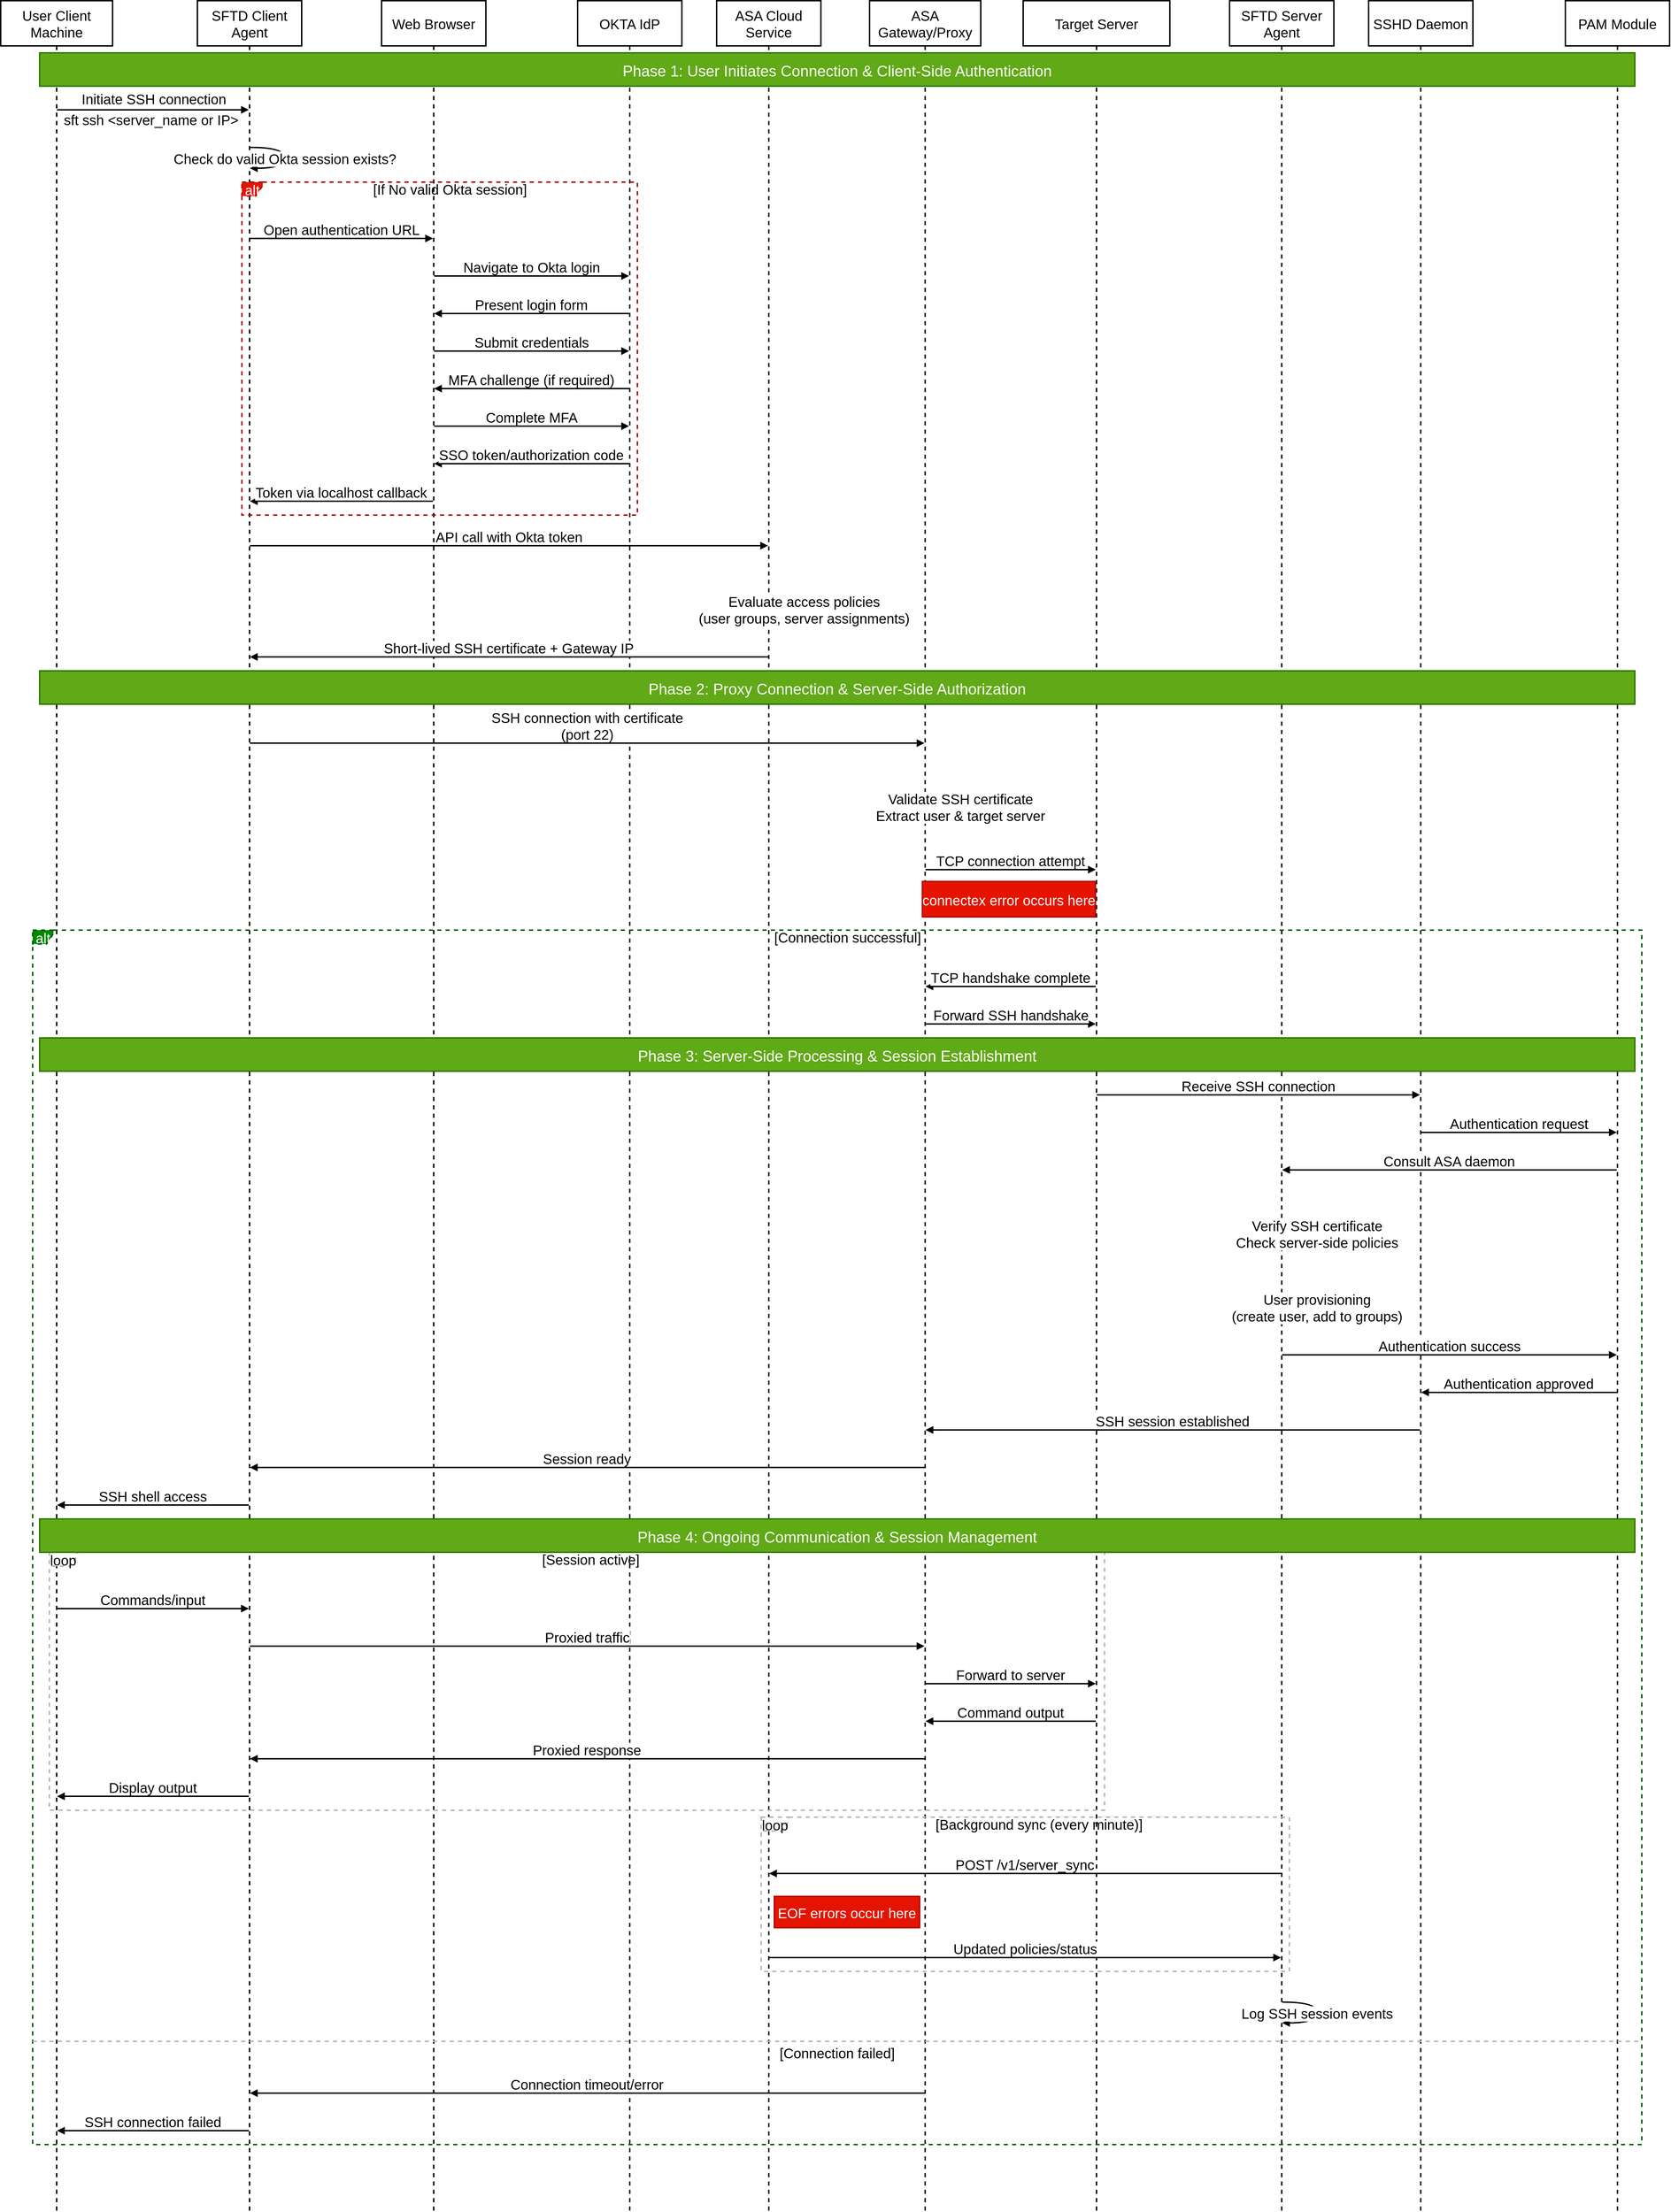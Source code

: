 <mxfile version="27.1.6">
  <diagram name="Page-1" id="YXxDpN19LUlCQpWl19Bw">
    <mxGraphModel dx="3000" dy="1192" grid="0" gridSize="10" guides="1" tooltips="1" connect="1" arrows="1" fold="1" page="0" pageScale="1" pageWidth="827" pageHeight="1169" math="0" shadow="0">
      <root>
        <mxCell id="0" />
        <mxCell id="1" parent="0" />
        <mxCell id="544hrU-uV9JZfV1vbPOJ-1" value="User Client Machine" style="shape=umlLifeline;perimeter=lifelinePerimeter;whiteSpace=wrap;container=1;dropTarget=0;collapsible=0;recursiveResize=0;outlineConnect=0;portConstraint=eastwest;newEdgeStyle={&quot;edgeStyle&quot;:&quot;elbowEdgeStyle&quot;,&quot;elbow&quot;:&quot;vertical&quot;,&quot;curved&quot;:0,&quot;rounded&quot;:0};size=65;strokeWidth=2;fontSize=20;" vertex="1" parent="1">
          <mxGeometry x="20" y="50" width="161" height="3179" as="geometry" />
        </mxCell>
        <mxCell id="544hrU-uV9JZfV1vbPOJ-2" value="SFTD Client Agent" style="shape=umlLifeline;perimeter=lifelinePerimeter;whiteSpace=wrap;container=1;dropTarget=0;collapsible=0;recursiveResize=0;outlineConnect=0;portConstraint=eastwest;newEdgeStyle={&quot;edgeStyle&quot;:&quot;elbowEdgeStyle&quot;,&quot;elbow&quot;:&quot;vertical&quot;,&quot;curved&quot;:0,&quot;rounded&quot;:0};size=65;strokeWidth=2;fontSize=20;" vertex="1" parent="1">
          <mxGeometry x="303" y="50" width="150" height="3179" as="geometry" />
        </mxCell>
        <mxCell id="544hrU-uV9JZfV1vbPOJ-3" value="Web Browser" style="shape=umlLifeline;perimeter=lifelinePerimeter;whiteSpace=wrap;container=1;dropTarget=0;collapsible=0;recursiveResize=0;outlineConnect=0;portConstraint=eastwest;newEdgeStyle={&quot;edgeStyle&quot;:&quot;elbowEdgeStyle&quot;,&quot;elbow&quot;:&quot;vertical&quot;,&quot;curved&quot;:0,&quot;rounded&quot;:0};size=65;strokeWidth=2;fontSize=20;" vertex="1" parent="1">
          <mxGeometry x="568" y="50" width="150" height="3179" as="geometry" />
        </mxCell>
        <mxCell id="544hrU-uV9JZfV1vbPOJ-4" value="OKTA IdP" style="shape=umlLifeline;perimeter=lifelinePerimeter;whiteSpace=wrap;container=1;dropTarget=0;collapsible=0;recursiveResize=0;outlineConnect=0;portConstraint=eastwest;newEdgeStyle={&quot;edgeStyle&quot;:&quot;elbowEdgeStyle&quot;,&quot;elbow&quot;:&quot;vertical&quot;,&quot;curved&quot;:0,&quot;rounded&quot;:0};size=65;strokeWidth=2;fontSize=20;" vertex="1" parent="1">
          <mxGeometry x="850" y="50" width="150" height="3179" as="geometry" />
        </mxCell>
        <mxCell id="544hrU-uV9JZfV1vbPOJ-5" value="ASA Cloud Service" style="shape=umlLifeline;perimeter=lifelinePerimeter;whiteSpace=wrap;container=1;dropTarget=0;collapsible=0;recursiveResize=0;outlineConnect=0;portConstraint=eastwest;newEdgeStyle={&quot;edgeStyle&quot;:&quot;elbowEdgeStyle&quot;,&quot;elbow&quot;:&quot;vertical&quot;,&quot;curved&quot;:0,&quot;rounded&quot;:0};size=65;strokeWidth=2;fontSize=20;" vertex="1" parent="1">
          <mxGeometry x="1050" y="50" width="150" height="3179" as="geometry" />
        </mxCell>
        <mxCell id="544hrU-uV9JZfV1vbPOJ-6" value="ASA Gateway/Proxy" style="shape=umlLifeline;perimeter=lifelinePerimeter;whiteSpace=wrap;container=1;dropTarget=0;collapsible=0;recursiveResize=0;outlineConnect=0;portConstraint=eastwest;newEdgeStyle={&quot;edgeStyle&quot;:&quot;elbowEdgeStyle&quot;,&quot;elbow&quot;:&quot;vertical&quot;,&quot;curved&quot;:0,&quot;rounded&quot;:0};size=65;strokeWidth=2;fontSize=20;" vertex="1" parent="1">
          <mxGeometry x="1270" y="50" width="160" height="3179" as="geometry" />
        </mxCell>
        <mxCell id="544hrU-uV9JZfV1vbPOJ-7" value="Target Server" style="shape=umlLifeline;perimeter=lifelinePerimeter;whiteSpace=wrap;container=1;dropTarget=0;collapsible=0;recursiveResize=0;outlineConnect=0;portConstraint=eastwest;newEdgeStyle={&quot;edgeStyle&quot;:&quot;elbowEdgeStyle&quot;,&quot;elbow&quot;:&quot;vertical&quot;,&quot;curved&quot;:0,&quot;rounded&quot;:0};size=65;strokeWidth=2;fontSize=20;" vertex="1" parent="1">
          <mxGeometry x="1491" y="50" width="211" height="3179" as="geometry" />
        </mxCell>
        <mxCell id="544hrU-uV9JZfV1vbPOJ-8" value="SFTD Server Agent" style="shape=umlLifeline;perimeter=lifelinePerimeter;whiteSpace=wrap;container=1;dropTarget=0;collapsible=0;recursiveResize=0;outlineConnect=0;portConstraint=eastwest;newEdgeStyle={&quot;edgeStyle&quot;:&quot;elbowEdgeStyle&quot;,&quot;elbow&quot;:&quot;vertical&quot;,&quot;curved&quot;:0,&quot;rounded&quot;:0};size=65;strokeWidth=2;fontSize=20;" vertex="1" parent="1">
          <mxGeometry x="1788" y="50" width="150" height="3179" as="geometry" />
        </mxCell>
        <mxCell id="544hrU-uV9JZfV1vbPOJ-9" value="SSHD Daemon" style="shape=umlLifeline;perimeter=lifelinePerimeter;whiteSpace=wrap;container=1;dropTarget=0;collapsible=0;recursiveResize=0;outlineConnect=0;portConstraint=eastwest;newEdgeStyle={&quot;edgeStyle&quot;:&quot;elbowEdgeStyle&quot;,&quot;elbow&quot;:&quot;vertical&quot;,&quot;curved&quot;:0,&quot;rounded&quot;:0};size=65;strokeWidth=2;fontSize=20;" vertex="1" parent="1">
          <mxGeometry x="1988" y="50" width="150" height="3179" as="geometry" />
        </mxCell>
        <mxCell id="544hrU-uV9JZfV1vbPOJ-10" value="PAM Module" style="shape=umlLifeline;perimeter=lifelinePerimeter;whiteSpace=wrap;container=1;dropTarget=0;collapsible=0;recursiveResize=0;outlineConnect=0;portConstraint=eastwest;newEdgeStyle={&quot;edgeStyle&quot;:&quot;elbowEdgeStyle&quot;,&quot;elbow&quot;:&quot;vertical&quot;,&quot;curved&quot;:0,&quot;rounded&quot;:0};size=65;strokeWidth=2;fontSize=20;" vertex="1" parent="1">
          <mxGeometry x="2271" y="50" width="150" height="3179" as="geometry" />
        </mxCell>
        <mxCell id="544hrU-uV9JZfV1vbPOJ-11" value="alt" style="shape=umlFrame;dashed=1;pointerEvents=0;dropTarget=0;strokeColor=#B20000;height=20;width=30;fillColor=#e51400;fontColor=#ffffff;strokeWidth=2;fontSize=20;" vertex="1" parent="1">
          <mxGeometry x="367" y="311" width="569" height="479" as="geometry" />
        </mxCell>
        <mxCell id="544hrU-uV9JZfV1vbPOJ-12" value="[If No valid Okta session]" style="text;strokeColor=none;fillColor=none;align=center;verticalAlign=middle;whiteSpace=wrap;strokeWidth=2;fontSize=20;fontColor=default;fontStyle=0" vertex="1" parent="544hrU-uV9JZfV1vbPOJ-11">
          <mxGeometry x="30" width="539" height="20" as="geometry" />
        </mxCell>
        <mxCell id="544hrU-uV9JZfV1vbPOJ-13" value="loop" style="shape=umlFrame;dashed=1;pointerEvents=0;dropTarget=0;strokeColor=#B3B3B3;height=20;width=40;strokeWidth=2;fontSize=20;" vertex="1" parent="1">
          <mxGeometry x="90" y="2282" width="1518" height="371" as="geometry" />
        </mxCell>
        <mxCell id="544hrU-uV9JZfV1vbPOJ-14" value="[Session active]" style="text;strokeColor=none;fillColor=none;align=center;verticalAlign=middle;whiteSpace=wrap;strokeWidth=2;fontSize=20;" vertex="1" parent="544hrU-uV9JZfV1vbPOJ-13">
          <mxGeometry x="40" width="1478" height="20" as="geometry" />
        </mxCell>
        <mxCell id="544hrU-uV9JZfV1vbPOJ-15" value="loop" style="shape=umlFrame;dashed=1;pointerEvents=0;dropTarget=0;strokeColor=#B3B3B3;height=20;width=40;strokeWidth=2;fontSize=20;" vertex="1" parent="1">
          <mxGeometry x="1114" y="2663" width="760" height="222" as="geometry" />
        </mxCell>
        <mxCell id="544hrU-uV9JZfV1vbPOJ-16" value="[Background sync (every minute)]" style="text;strokeColor=none;fillColor=none;align=center;verticalAlign=middle;whiteSpace=wrap;strokeWidth=2;fontSize=20;" vertex="1" parent="544hrU-uV9JZfV1vbPOJ-15">
          <mxGeometry x="40" width="720" height="20" as="geometry" />
        </mxCell>
        <mxCell id="544hrU-uV9JZfV1vbPOJ-17" value="alt" style="shape=umlFrame;dashed=1;pointerEvents=0;dropTarget=0;strokeColor=#005700;height=20;width=30;strokeWidth=2;fontSize=20;fillColor=#008a00;fontColor=#ffffff;" vertex="1" parent="1">
          <mxGeometry x="66" y="1387" width="2315" height="1747" as="geometry" />
        </mxCell>
        <mxCell id="544hrU-uV9JZfV1vbPOJ-18" value="[Connection successful]" style="text;strokeColor=none;fillColor=none;align=center;verticalAlign=middle;whiteSpace=wrap;strokeWidth=2;fontSize=20;" vertex="1" parent="544hrU-uV9JZfV1vbPOJ-17">
          <mxGeometry x="30" width="2285" height="20" as="geometry" />
        </mxCell>
        <mxCell id="544hrU-uV9JZfV1vbPOJ-19" value="[Connection failed]" style="shape=line;dashed=1;whiteSpace=wrap;verticalAlign=top;labelPosition=center;verticalLabelPosition=middle;align=center;strokeColor=#B3B3B3;strokeWidth=2;fontSize=20;" vertex="1" parent="544hrU-uV9JZfV1vbPOJ-17">
          <mxGeometry y="1597" width="2315" height="3" as="geometry" />
        </mxCell>
        <mxCell id="544hrU-uV9JZfV1vbPOJ-20" value="sft ssh &lt;server_name or IP&gt;" style="verticalAlign=bottom;edgeStyle=elbowEdgeStyle;elbow=vertical;curved=0;rounded=0;endArrow=block;strokeWidth=2;fontSize=20;" edge="1" parent="1" source="544hrU-uV9JZfV1vbPOJ-1" target="544hrU-uV9JZfV1vbPOJ-2">
          <mxGeometry x="-0.024" y="-27" relative="1" as="geometry">
            <Array as="points">
              <mxPoint x="248" y="207" />
            </Array>
            <mxPoint x="1" as="offset" />
          </mxGeometry>
        </mxCell>
        <mxCell id="544hrU-uV9JZfV1vbPOJ-21" value="Check do valid Okta session exists?" style="curved=1;endArrow=block;rounded=0;strokeWidth=2;fontSize=20;" edge="1" parent="1" source="544hrU-uV9JZfV1vbPOJ-2" target="544hrU-uV9JZfV1vbPOJ-2">
          <mxGeometry relative="1" as="geometry">
            <Array as="points">
              <mxPoint x="429" y="261" />
              <mxPoint x="429" y="291" />
            </Array>
          </mxGeometry>
        </mxCell>
        <mxCell id="544hrU-uV9JZfV1vbPOJ-22" value="Open authentication URL" style="verticalAlign=bottom;edgeStyle=elbowEdgeStyle;elbow=vertical;curved=0;rounded=0;endArrow=block;strokeWidth=2;fontSize=20;" edge="1" parent="1" source="544hrU-uV9JZfV1vbPOJ-2" target="544hrU-uV9JZfV1vbPOJ-3">
          <mxGeometry relative="1" as="geometry">
            <Array as="points">
              <mxPoint x="519" y="392" />
            </Array>
          </mxGeometry>
        </mxCell>
        <mxCell id="544hrU-uV9JZfV1vbPOJ-23" value="Navigate to Okta login" style="verticalAlign=bottom;edgeStyle=elbowEdgeStyle;elbow=vertical;curved=0;rounded=0;endArrow=block;strokeWidth=2;fontSize=20;" edge="1" parent="1" source="544hrU-uV9JZfV1vbPOJ-3" target="544hrU-uV9JZfV1vbPOJ-4">
          <mxGeometry relative="1" as="geometry">
            <Array as="points">
              <mxPoint x="792" y="446" />
            </Array>
          </mxGeometry>
        </mxCell>
        <mxCell id="544hrU-uV9JZfV1vbPOJ-24" value="Present login form" style="verticalAlign=bottom;edgeStyle=elbowEdgeStyle;elbow=vertical;curved=0;rounded=0;endArrow=block;strokeWidth=2;fontSize=20;" edge="1" parent="1" source="544hrU-uV9JZfV1vbPOJ-4" target="544hrU-uV9JZfV1vbPOJ-3">
          <mxGeometry relative="1" as="geometry">
            <Array as="points">
              <mxPoint x="795" y="500" />
            </Array>
          </mxGeometry>
        </mxCell>
        <mxCell id="544hrU-uV9JZfV1vbPOJ-25" value="Submit credentials" style="verticalAlign=bottom;edgeStyle=elbowEdgeStyle;elbow=vertical;curved=0;rounded=0;endArrow=block;strokeWidth=2;fontSize=20;" edge="1" parent="1" source="544hrU-uV9JZfV1vbPOJ-3" target="544hrU-uV9JZfV1vbPOJ-4">
          <mxGeometry relative="1" as="geometry">
            <Array as="points">
              <mxPoint x="792" y="554" />
            </Array>
          </mxGeometry>
        </mxCell>
        <mxCell id="544hrU-uV9JZfV1vbPOJ-26" value="MFA challenge (if required)" style="verticalAlign=bottom;edgeStyle=elbowEdgeStyle;elbow=vertical;curved=0;rounded=0;endArrow=block;strokeWidth=2;fontSize=20;" edge="1" parent="1" source="544hrU-uV9JZfV1vbPOJ-4" target="544hrU-uV9JZfV1vbPOJ-3">
          <mxGeometry relative="1" as="geometry">
            <Array as="points">
              <mxPoint x="795" y="608" />
            </Array>
          </mxGeometry>
        </mxCell>
        <mxCell id="544hrU-uV9JZfV1vbPOJ-27" value="Complete MFA" style="verticalAlign=bottom;edgeStyle=elbowEdgeStyle;elbow=vertical;curved=0;rounded=0;endArrow=block;strokeWidth=2;fontSize=20;" edge="1" parent="1" source="544hrU-uV9JZfV1vbPOJ-3" target="544hrU-uV9JZfV1vbPOJ-4">
          <mxGeometry relative="1" as="geometry">
            <Array as="points">
              <mxPoint x="792" y="662" />
            </Array>
          </mxGeometry>
        </mxCell>
        <mxCell id="544hrU-uV9JZfV1vbPOJ-28" value="SSO token/authorization code" style="verticalAlign=bottom;edgeStyle=elbowEdgeStyle;elbow=vertical;curved=0;rounded=0;endArrow=block;strokeWidth=2;fontSize=20;" edge="1" parent="1" source="544hrU-uV9JZfV1vbPOJ-4" target="544hrU-uV9JZfV1vbPOJ-3">
          <mxGeometry relative="1" as="geometry">
            <Array as="points">
              <mxPoint x="795" y="716" />
            </Array>
          </mxGeometry>
        </mxCell>
        <mxCell id="544hrU-uV9JZfV1vbPOJ-29" value="Token via localhost callback" style="verticalAlign=bottom;edgeStyle=elbowEdgeStyle;elbow=vertical;curved=0;rounded=0;endArrow=block;strokeWidth=2;fontSize=20;" edge="1" parent="1" source="544hrU-uV9JZfV1vbPOJ-3" target="544hrU-uV9JZfV1vbPOJ-2">
          <mxGeometry relative="1" as="geometry">
            <Array as="points">
              <mxPoint x="522" y="770" />
            </Array>
          </mxGeometry>
        </mxCell>
        <mxCell id="544hrU-uV9JZfV1vbPOJ-30" value="API call with Okta token" style="verticalAlign=bottom;edgeStyle=elbowEdgeStyle;elbow=vertical;curved=0;rounded=0;endArrow=block;strokeWidth=2;fontSize=20;" edge="1" parent="1" source="544hrU-uV9JZfV1vbPOJ-2" target="544hrU-uV9JZfV1vbPOJ-5">
          <mxGeometry relative="1" as="geometry">
            <Array as="points">
              <mxPoint x="760" y="834" />
            </Array>
          </mxGeometry>
        </mxCell>
        <mxCell id="544hrU-uV9JZfV1vbPOJ-31" value="Evaluate access policies&#xa;(user groups, server assignments)" style="curved=1;endArrow=block;rounded=0;strokeWidth=2;fontSize=20;" edge="1" parent="1" source="544hrU-uV9JZfV1vbPOJ-5" target="544hrU-uV9JZfV1vbPOJ-5">
          <mxGeometry relative="1" as="geometry">
            <Array as="points">
              <mxPoint x="1176" y="910" />
              <mxPoint x="1176" y="940" />
            </Array>
          </mxGeometry>
        </mxCell>
        <mxCell id="544hrU-uV9JZfV1vbPOJ-32" value="Short-lived SSH certificate + Gateway IP" style="verticalAlign=bottom;edgeStyle=elbowEdgeStyle;elbow=vertical;curved=0;rounded=0;endArrow=block;strokeWidth=2;fontSize=20;" edge="1" parent="1" source="544hrU-uV9JZfV1vbPOJ-5" target="544hrU-uV9JZfV1vbPOJ-2">
          <mxGeometry relative="1" as="geometry">
            <Array as="points">
              <mxPoint x="763" y="994" />
            </Array>
          </mxGeometry>
        </mxCell>
        <mxCell id="544hrU-uV9JZfV1vbPOJ-33" value="SSH connection with certificate&#xa;(port 22)" style="verticalAlign=bottom;edgeStyle=elbowEdgeStyle;elbow=vertical;curved=0;rounded=0;endArrow=block;strokeWidth=2;fontSize=20;" edge="1" parent="1" source="544hrU-uV9JZfV1vbPOJ-2" target="544hrU-uV9JZfV1vbPOJ-6">
          <mxGeometry relative="1" as="geometry">
            <Array as="points">
              <mxPoint x="872" y="1118" />
            </Array>
          </mxGeometry>
        </mxCell>
        <mxCell id="544hrU-uV9JZfV1vbPOJ-34" value="Validate SSH certificate&#xa;Extract user &amp; target server" style="curved=1;endArrow=block;rounded=0;strokeWidth=2;fontSize=20;" edge="1" parent="1" source="544hrU-uV9JZfV1vbPOJ-6" target="544hrU-uV9JZfV1vbPOJ-6">
          <mxGeometry relative="1" as="geometry">
            <Array as="points">
              <mxPoint x="1401" y="1194" />
              <mxPoint x="1401" y="1224" />
            </Array>
          </mxGeometry>
        </mxCell>
        <mxCell id="544hrU-uV9JZfV1vbPOJ-35" value="TCP connection attempt" style="verticalAlign=bottom;edgeStyle=elbowEdgeStyle;elbow=vertical;curved=0;rounded=0;endArrow=block;strokeWidth=2;fontSize=20;" edge="1" parent="1" source="544hrU-uV9JZfV1vbPOJ-6" target="544hrU-uV9JZfV1vbPOJ-7">
          <mxGeometry relative="1" as="geometry">
            <Array as="points">
              <mxPoint x="1482" y="1300" />
            </Array>
          </mxGeometry>
        </mxCell>
        <mxCell id="544hrU-uV9JZfV1vbPOJ-36" value="TCP handshake complete" style="verticalAlign=bottom;edgeStyle=elbowEdgeStyle;elbow=vertical;curved=0;rounded=0;endArrow=block;strokeWidth=2;fontSize=20;" edge="1" parent="1" source="544hrU-uV9JZfV1vbPOJ-7" target="544hrU-uV9JZfV1vbPOJ-6">
          <mxGeometry relative="1" as="geometry">
            <Array as="points">
              <mxPoint x="1485" y="1468" />
            </Array>
          </mxGeometry>
        </mxCell>
        <mxCell id="544hrU-uV9JZfV1vbPOJ-37" value="Forward SSH handshake" style="verticalAlign=bottom;edgeStyle=elbowEdgeStyle;elbow=vertical;curved=0;rounded=0;endArrow=block;strokeWidth=2;fontSize=20;" edge="1" parent="1" source="544hrU-uV9JZfV1vbPOJ-6" target="544hrU-uV9JZfV1vbPOJ-7">
          <mxGeometry x="0.004" relative="1" as="geometry">
            <Array as="points">
              <mxPoint x="1482" y="1522" />
            </Array>
            <mxPoint as="offset" />
          </mxGeometry>
        </mxCell>
        <mxCell id="544hrU-uV9JZfV1vbPOJ-38" value="Receive SSH connection" style="verticalAlign=bottom;edgeStyle=elbowEdgeStyle;elbow=vertical;curved=0;rounded=0;endArrow=block;strokeWidth=2;fontSize=20;" edge="1" parent="1" source="544hrU-uV9JZfV1vbPOJ-7" target="544hrU-uV9JZfV1vbPOJ-9">
          <mxGeometry relative="1" as="geometry">
            <Array as="points">
              <mxPoint x="1838" y="1624" />
            </Array>
          </mxGeometry>
        </mxCell>
        <mxCell id="544hrU-uV9JZfV1vbPOJ-39" value="Authentication request" style="verticalAlign=bottom;edgeStyle=elbowEdgeStyle;elbow=vertical;curved=0;rounded=0;endArrow=block;strokeWidth=2;fontSize=20;" edge="1" parent="1" source="544hrU-uV9JZfV1vbPOJ-9" target="544hrU-uV9JZfV1vbPOJ-10">
          <mxGeometry relative="1" as="geometry">
            <Array as="points">
              <mxPoint x="2213" y="1678" />
            </Array>
          </mxGeometry>
        </mxCell>
        <mxCell id="544hrU-uV9JZfV1vbPOJ-40" value="Consult ASA daemon" style="verticalAlign=bottom;edgeStyle=elbowEdgeStyle;elbow=vertical;curved=0;rounded=0;endArrow=block;strokeWidth=2;fontSize=20;" edge="1" parent="1" source="544hrU-uV9JZfV1vbPOJ-10" target="544hrU-uV9JZfV1vbPOJ-8">
          <mxGeometry relative="1" as="geometry">
            <Array as="points">
              <mxPoint x="2116" y="1732" />
            </Array>
          </mxGeometry>
        </mxCell>
        <mxCell id="544hrU-uV9JZfV1vbPOJ-41" value="Verify SSH certificate&#xa;Check server-side policies" style="curved=1;endArrow=block;rounded=0;strokeWidth=2;fontSize=20;" edge="1" parent="1" source="544hrU-uV9JZfV1vbPOJ-8" target="544hrU-uV9JZfV1vbPOJ-8">
          <mxGeometry relative="1" as="geometry">
            <Array as="points">
              <mxPoint x="1914" y="1808" />
              <mxPoint x="1914" y="1838" />
            </Array>
          </mxGeometry>
        </mxCell>
        <mxCell id="544hrU-uV9JZfV1vbPOJ-42" value="User provisioning&#xa;(create user, add to groups)" style="curved=1;endArrow=block;rounded=0;strokeWidth=2;fontSize=20;" edge="1" parent="1" source="544hrU-uV9JZfV1vbPOJ-8" target="544hrU-uV9JZfV1vbPOJ-8">
          <mxGeometry relative="1" as="geometry">
            <Array as="points">
              <mxPoint x="1914" y="1914" />
              <mxPoint x="1914" y="1944" />
            </Array>
          </mxGeometry>
        </mxCell>
        <mxCell id="544hrU-uV9JZfV1vbPOJ-43" value="Authentication success" style="verticalAlign=bottom;edgeStyle=elbowEdgeStyle;elbow=vertical;curved=0;rounded=0;endArrow=block;strokeWidth=2;fontSize=20;" edge="1" parent="1" source="544hrU-uV9JZfV1vbPOJ-8" target="544hrU-uV9JZfV1vbPOJ-10">
          <mxGeometry relative="1" as="geometry">
            <Array as="points">
              <mxPoint x="2113" y="1998" />
            </Array>
          </mxGeometry>
        </mxCell>
        <mxCell id="544hrU-uV9JZfV1vbPOJ-44" value="Authentication approved" style="verticalAlign=bottom;edgeStyle=elbowEdgeStyle;elbow=vertical;curved=0;rounded=0;endArrow=block;strokeWidth=2;fontSize=20;" edge="1" parent="1" source="544hrU-uV9JZfV1vbPOJ-10" target="544hrU-uV9JZfV1vbPOJ-9">
          <mxGeometry relative="1" as="geometry">
            <Array as="points">
              <mxPoint x="2216" y="2052" />
            </Array>
          </mxGeometry>
        </mxCell>
        <mxCell id="544hrU-uV9JZfV1vbPOJ-45" value="SSH session established" style="verticalAlign=bottom;edgeStyle=elbowEdgeStyle;elbow=vertical;curved=0;rounded=0;endArrow=block;strokeWidth=2;fontSize=20;" edge="1" parent="1" source="544hrU-uV9JZfV1vbPOJ-9" target="544hrU-uV9JZfV1vbPOJ-6">
          <mxGeometry relative="1" as="geometry">
            <Array as="points">
              <mxPoint x="1718" y="2106" />
            </Array>
          </mxGeometry>
        </mxCell>
        <mxCell id="544hrU-uV9JZfV1vbPOJ-46" value="Session ready" style="verticalAlign=bottom;edgeStyle=elbowEdgeStyle;elbow=vertical;curved=0;rounded=0;endArrow=block;strokeWidth=2;fontSize=20;" edge="1" parent="1" source="544hrU-uV9JZfV1vbPOJ-6" target="544hrU-uV9JZfV1vbPOJ-2">
          <mxGeometry relative="1" as="geometry">
            <Array as="points">
              <mxPoint x="875" y="2160" />
            </Array>
          </mxGeometry>
        </mxCell>
        <mxCell id="544hrU-uV9JZfV1vbPOJ-47" value="SSH shell access" style="verticalAlign=bottom;edgeStyle=elbowEdgeStyle;elbow=vertical;curved=0;rounded=0;endArrow=block;strokeWidth=2;fontSize=20;" edge="1" parent="1" source="544hrU-uV9JZfV1vbPOJ-2" target="544hrU-uV9JZfV1vbPOJ-1">
          <mxGeometry relative="1" as="geometry">
            <Array as="points">
              <mxPoint x="251" y="2214" />
            </Array>
          </mxGeometry>
        </mxCell>
        <mxCell id="544hrU-uV9JZfV1vbPOJ-48" value="Commands/input" style="verticalAlign=bottom;edgeStyle=elbowEdgeStyle;elbow=vertical;curved=0;rounded=0;endArrow=block;strokeWidth=2;fontSize=20;" edge="1" parent="1" source="544hrU-uV9JZfV1vbPOJ-1" target="544hrU-uV9JZfV1vbPOJ-2">
          <mxGeometry relative="1" as="geometry">
            <Array as="points">
              <mxPoint x="248" y="2363" />
            </Array>
          </mxGeometry>
        </mxCell>
        <mxCell id="544hrU-uV9JZfV1vbPOJ-49" value="Proxied traffic" style="verticalAlign=bottom;edgeStyle=elbowEdgeStyle;elbow=vertical;curved=0;rounded=0;endArrow=block;strokeWidth=2;fontSize=20;" edge="1" parent="1" source="544hrU-uV9JZfV1vbPOJ-2" target="544hrU-uV9JZfV1vbPOJ-6">
          <mxGeometry relative="1" as="geometry">
            <Array as="points">
              <mxPoint x="872" y="2417" />
            </Array>
          </mxGeometry>
        </mxCell>
        <mxCell id="544hrU-uV9JZfV1vbPOJ-50" value="Forward to server" style="verticalAlign=bottom;edgeStyle=elbowEdgeStyle;elbow=vertical;curved=0;rounded=0;endArrow=block;strokeWidth=2;fontSize=20;" edge="1" parent="1" source="544hrU-uV9JZfV1vbPOJ-6" target="544hrU-uV9JZfV1vbPOJ-7">
          <mxGeometry relative="1" as="geometry">
            <Array as="points">
              <mxPoint x="1482" y="2471" />
            </Array>
          </mxGeometry>
        </mxCell>
        <mxCell id="544hrU-uV9JZfV1vbPOJ-51" value="Command output" style="verticalAlign=bottom;edgeStyle=elbowEdgeStyle;elbow=vertical;curved=0;rounded=0;endArrow=block;strokeWidth=2;fontSize=20;" edge="1" parent="1" source="544hrU-uV9JZfV1vbPOJ-7" target="544hrU-uV9JZfV1vbPOJ-6">
          <mxGeometry relative="1" as="geometry">
            <Array as="points">
              <mxPoint x="1485" y="2525" />
            </Array>
          </mxGeometry>
        </mxCell>
        <mxCell id="544hrU-uV9JZfV1vbPOJ-52" value="Proxied response" style="verticalAlign=bottom;edgeStyle=elbowEdgeStyle;elbow=vertical;curved=0;rounded=0;endArrow=block;strokeWidth=2;fontSize=20;" edge="1" parent="1" source="544hrU-uV9JZfV1vbPOJ-6" target="544hrU-uV9JZfV1vbPOJ-2">
          <mxGeometry relative="1" as="geometry">
            <Array as="points">
              <mxPoint x="875" y="2579" />
            </Array>
          </mxGeometry>
        </mxCell>
        <mxCell id="544hrU-uV9JZfV1vbPOJ-53" value="Display output" style="verticalAlign=bottom;edgeStyle=elbowEdgeStyle;elbow=vertical;curved=0;rounded=0;endArrow=block;strokeWidth=2;fontSize=20;" edge="1" parent="1" source="544hrU-uV9JZfV1vbPOJ-2" target="544hrU-uV9JZfV1vbPOJ-1">
          <mxGeometry relative="1" as="geometry">
            <Array as="points">
              <mxPoint x="251" y="2633" />
            </Array>
          </mxGeometry>
        </mxCell>
        <mxCell id="544hrU-uV9JZfV1vbPOJ-54" value="POST /v1/server_sync" style="verticalAlign=bottom;edgeStyle=elbowEdgeStyle;elbow=vertical;curved=0;rounded=0;endArrow=block;strokeWidth=2;fontSize=20;" edge="1" parent="1" source="544hrU-uV9JZfV1vbPOJ-8" target="544hrU-uV9JZfV1vbPOJ-5">
          <mxGeometry relative="1" as="geometry">
            <Array as="points">
              <mxPoint x="1505" y="2744" />
            </Array>
          </mxGeometry>
        </mxCell>
        <mxCell id="544hrU-uV9JZfV1vbPOJ-55" value="Updated policies/status" style="verticalAlign=bottom;edgeStyle=elbowEdgeStyle;elbow=vertical;curved=0;rounded=0;endArrow=block;strokeWidth=2;fontSize=20;" edge="1" parent="1" source="544hrU-uV9JZfV1vbPOJ-5" target="544hrU-uV9JZfV1vbPOJ-8">
          <mxGeometry relative="1" as="geometry">
            <Array as="points">
              <mxPoint x="1502" y="2865" />
            </Array>
          </mxGeometry>
        </mxCell>
        <mxCell id="544hrU-uV9JZfV1vbPOJ-56" value="Log SSH session events" style="curved=1;endArrow=block;rounded=0;strokeWidth=2;fontSize=20;" edge="1" parent="1" source="544hrU-uV9JZfV1vbPOJ-8" target="544hrU-uV9JZfV1vbPOJ-8">
          <mxGeometry relative="1" as="geometry">
            <Array as="points">
              <mxPoint x="1914" y="2929" />
              <mxPoint x="1914" y="2959" />
            </Array>
          </mxGeometry>
        </mxCell>
        <mxCell id="544hrU-uV9JZfV1vbPOJ-57" value="Connection timeout/error" style="verticalAlign=bottom;edgeStyle=elbowEdgeStyle;elbow=vertical;curved=0;rounded=0;endArrow=block;strokeWidth=2;fontSize=20;" edge="1" parent="1" source="544hrU-uV9JZfV1vbPOJ-6" target="544hrU-uV9JZfV1vbPOJ-2">
          <mxGeometry relative="1" as="geometry">
            <Array as="points">
              <mxPoint x="875" y="3060" />
            </Array>
          </mxGeometry>
        </mxCell>
        <mxCell id="544hrU-uV9JZfV1vbPOJ-58" value="SSH connection failed" style="verticalAlign=bottom;edgeStyle=elbowEdgeStyle;elbow=vertical;curved=0;rounded=0;endArrow=block;strokeWidth=2;fontSize=20;" edge="1" parent="1" source="544hrU-uV9JZfV1vbPOJ-2" target="544hrU-uV9JZfV1vbPOJ-1">
          <mxGeometry relative="1" as="geometry">
            <Array as="points">
              <mxPoint x="251" y="3114" />
            </Array>
          </mxGeometry>
        </mxCell>
        <mxCell id="544hrU-uV9JZfV1vbPOJ-59" value="Phase 1: User Initiates Connection &amp; Client-Side Authentication" style="fillColor=#60a917;strokeColor=#2D7600;fontColor=#ffffff;strokeWidth=2;fontSize=22;" vertex="1" parent="1">
          <mxGeometry x="76" y="125" width="2295" height="48" as="geometry" />
        </mxCell>
        <mxCell id="544hrU-uV9JZfV1vbPOJ-60" value="Phase 2: Proxy Connection &amp; Server-Side Authorization" style="fillColor=#60a917;strokeColor=#2D7600;fontColor=#ffffff;strokeWidth=2;fontSize=22;" vertex="1" parent="1">
          <mxGeometry x="76" y="1014" width="2295" height="48" as="geometry" />
        </mxCell>
        <mxCell id="544hrU-uV9JZfV1vbPOJ-61" value="connectex error occurs here" style="fillColor=#e51400;strokeColor=#B20000;fontColor=#ffffff;strokeWidth=2;fontSize=20;" vertex="1" parent="1">
          <mxGeometry x="1346" y="1317" width="249" height="51" as="geometry" />
        </mxCell>
        <mxCell id="544hrU-uV9JZfV1vbPOJ-62" value="Phase 3: Server-Side Processing &amp; Session Establishment" style="fillColor=#60a917;strokeColor=#2D7600;fontColor=#ffffff;strokeWidth=2;fontSize=22;" vertex="1" parent="1">
          <mxGeometry x="76" y="1542" width="2295" height="48" as="geometry" />
        </mxCell>
        <mxCell id="544hrU-uV9JZfV1vbPOJ-63" value="Phase 4: Ongoing Communication &amp; Session Management" style="fillColor=#60a917;strokeColor=#2D7600;fontColor=#ffffff;strokeWidth=2;fontSize=22;" vertex="1" parent="1">
          <mxGeometry x="76" y="2234" width="2295" height="48" as="geometry" />
        </mxCell>
        <mxCell id="544hrU-uV9JZfV1vbPOJ-64" value="EOF errors occur here" style="fillColor=#e51400;strokeColor=#B20000;fontColor=#ffffff;strokeWidth=2;fontSize=20;" vertex="1" parent="1">
          <mxGeometry x="1133" y="2777" width="209" height="45" as="geometry" />
        </mxCell>
        <mxCell id="544hrU-uV9JZfV1vbPOJ-67" value="&lt;font style=&quot;font-size: 20px;&quot;&gt;Initiate SSH connection&lt;/font&gt;" style="text;html=1;align=center;verticalAlign=middle;resizable=0;points=[];autosize=1;strokeColor=none;fillColor=none;" vertex="1" parent="1">
          <mxGeometry x="127" y="173" width="226" height="36" as="geometry" />
        </mxCell>
      </root>
    </mxGraphModel>
  </diagram>
</mxfile>
